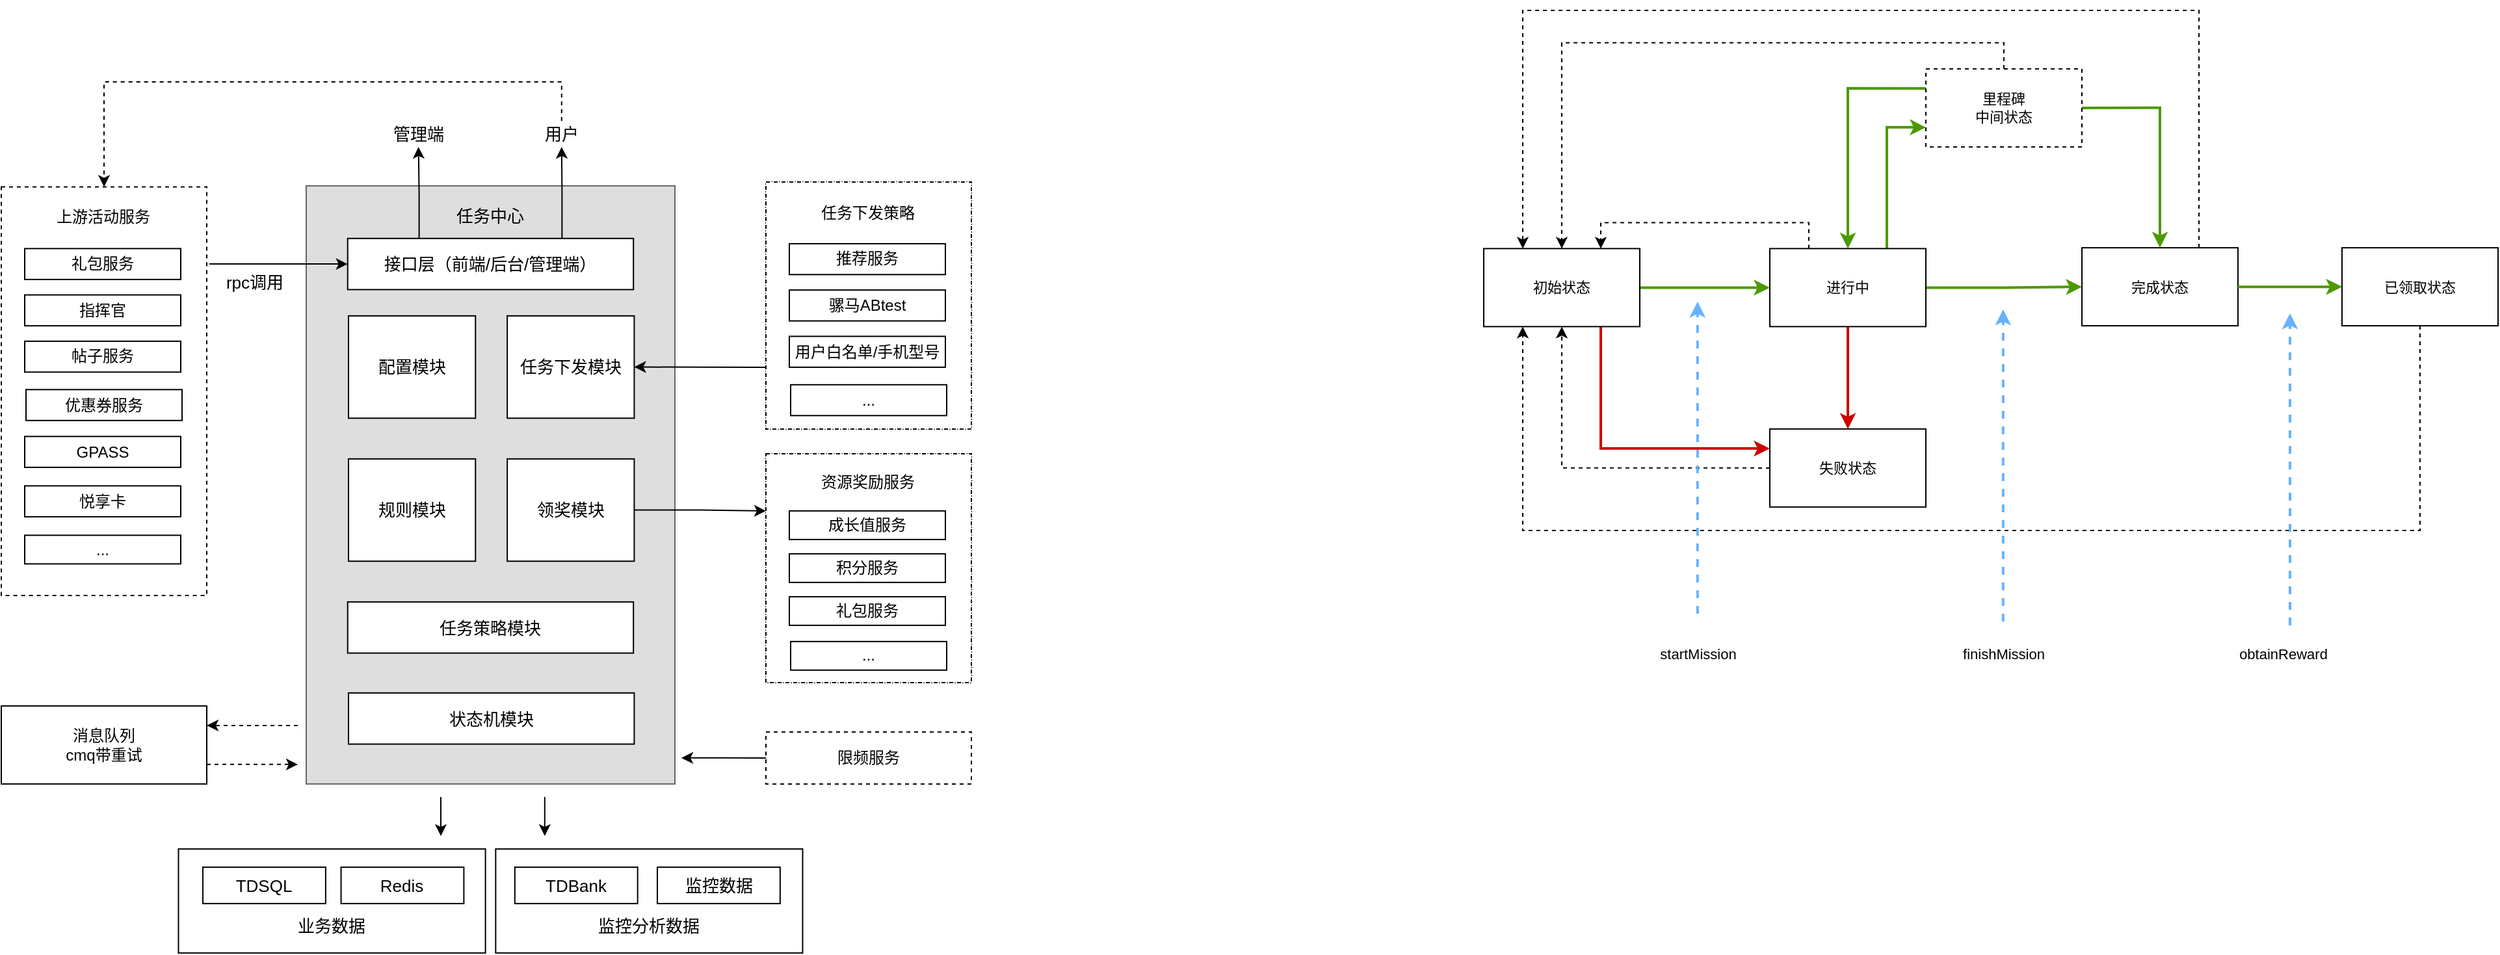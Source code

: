 <mxfile version="13.8.5" type="github">
  <diagram id="fUlSVY1tBTceYShjnSN3" name="第 1 页">
    <mxGraphModel dx="2500" dy="2065" grid="1" gridSize="10" guides="1" tooltips="1" connect="1" arrows="1" fold="1" page="1" pageScale="1" pageWidth="827" pageHeight="1169" math="0" shadow="0">
      <root>
        <mxCell id="0" />
        <mxCell id="1" parent="0" />
        <mxCell id="FoiQt1KAuYYiKZtzM87P-22" value="" style="group;dashed=1;dashPattern=1 1;fillColor=#ffffff;strokeColor=#000000;" vertex="1" connectable="0" parent="1">
          <mxGeometry x="-132" y="-8.06" width="158" height="190" as="geometry" />
        </mxCell>
        <mxCell id="FoiQt1KAuYYiKZtzM87P-23" value="" style="rounded=0;whiteSpace=wrap;html=1;dashed=1;" vertex="1" parent="FoiQt1KAuYYiKZtzM87P-22">
          <mxGeometry width="158" height="190" as="geometry" />
        </mxCell>
        <mxCell id="FoiQt1KAuYYiKZtzM87P-24" value="推荐服务" style="rounded=0;whiteSpace=wrap;html=1;" vertex="1" parent="FoiQt1KAuYYiKZtzM87P-22">
          <mxGeometry x="18" y="47.5" width="120" height="23.75" as="geometry" />
        </mxCell>
        <mxCell id="FoiQt1KAuYYiKZtzM87P-25" value="骡马ABtest" style="rounded=0;whiteSpace=wrap;html=1;" vertex="1" parent="FoiQt1KAuYYiKZtzM87P-22">
          <mxGeometry x="18" y="83.125" width="120" height="23.75" as="geometry" />
        </mxCell>
        <mxCell id="FoiQt1KAuYYiKZtzM87P-26" value="用户白名单/手机型号" style="rounded=0;whiteSpace=wrap;html=1;" vertex="1" parent="FoiQt1KAuYYiKZtzM87P-22">
          <mxGeometry x="18" y="118.75" width="120" height="23.75" as="geometry" />
        </mxCell>
        <mxCell id="FoiQt1KAuYYiKZtzM87P-27" value="任务下发策略" style="text;html=1;strokeColor=none;fillColor=none;align=center;verticalAlign=middle;whiteSpace=wrap;rounded=0;" vertex="1" parent="FoiQt1KAuYYiKZtzM87P-22">
          <mxGeometry x="36.5" y="15.833" width="83" height="15.833" as="geometry" />
        </mxCell>
        <mxCell id="FoiQt1KAuYYiKZtzM87P-28" value="..." style="rounded=0;whiteSpace=wrap;html=1;" vertex="1" parent="FoiQt1KAuYYiKZtzM87P-22">
          <mxGeometry x="19" y="155.958" width="120" height="23.75" as="geometry" />
        </mxCell>
        <mxCell id="FoiQt1KAuYYiKZtzM87P-20" value="" style="rounded=0;whiteSpace=wrap;html=1;fontSize=13;strokeColor=#666666;fontColor=#333333;fillColor=#DEDEDE;" vertex="1" parent="1">
          <mxGeometry x="-485.52" y="-5.06" width="283.52" height="460" as="geometry" />
        </mxCell>
        <mxCell id="FoiQt1KAuYYiKZtzM87P-2" value="任务下发模块" style="rounded=0;whiteSpace=wrap;html=1;fontSize=13;" vertex="1" parent="1">
          <mxGeometry x="-330.934" y="94.945" width="97.664" height="78.696" as="geometry" />
        </mxCell>
        <mxCell id="FoiQt1KAuYYiKZtzM87P-3" value="状态机模块" style="rounded=0;whiteSpace=wrap;html=1;fontSize=13;" vertex="1" parent="1">
          <mxGeometry x="-453.013" y="384.939" width="219.743" height="39.348" as="geometry" />
        </mxCell>
        <mxCell id="FoiQt1KAuYYiKZtzM87P-4" value="配置模块" style="rounded=0;whiteSpace=wrap;html=1;fontSize=13;" vertex="1" parent="1">
          <mxGeometry x="-453.013" y="94.945" width="97.664" height="78.696" as="geometry" />
        </mxCell>
        <mxCell id="FoiQt1KAuYYiKZtzM87P-31" style="edgeStyle=orthogonalEdgeStyle;rounded=0;orthogonalLoop=1;jettySize=auto;html=1;exitX=1;exitY=0.5;exitDx=0;exitDy=0;entryX=0;entryY=0.25;entryDx=0;entryDy=0;fontSize=13;" edge="1" parent="1" source="FoiQt1KAuYYiKZtzM87P-5" target="FoiQt1KAuYYiKZtzM87P-13">
          <mxGeometry relative="1" as="geometry" />
        </mxCell>
        <mxCell id="FoiQt1KAuYYiKZtzM87P-5" value="领奖模块" style="rounded=0;whiteSpace=wrap;html=1;fontSize=13;" vertex="1" parent="1">
          <mxGeometry x="-330.934" y="204.942" width="97.664" height="78.696" as="geometry" />
        </mxCell>
        <mxCell id="FoiQt1KAuYYiKZtzM87P-6" value="规则模块" style="rounded=0;whiteSpace=wrap;html=1;fontSize=13;" vertex="1" parent="1">
          <mxGeometry x="-453.013" y="204.942" width="97.664" height="78.696" as="geometry" />
        </mxCell>
        <mxCell id="FoiQt1KAuYYiKZtzM87P-7" value="任务策略模块" style="rounded=0;whiteSpace=wrap;html=1;fontSize=13;" vertex="1" parent="1">
          <mxGeometry x="-453.633" y="314.94" width="219.743" height="39.348" as="geometry" />
        </mxCell>
        <mxCell id="FoiQt1KAuYYiKZtzM87P-17" value="任务中心" style="text;html=1;strokeColor=none;fillColor=none;align=center;verticalAlign=middle;whiteSpace=wrap;rounded=0;fontSize=13;" vertex="1" parent="1">
          <mxGeometry x="-376.96" y="4.94" width="66.4" height="26.23" as="geometry" />
        </mxCell>
        <mxCell id="FoiQt1KAuYYiKZtzM87P-59" style="edgeStyle=orthogonalEdgeStyle;rounded=0;orthogonalLoop=1;jettySize=auto;html=1;exitX=0.5;exitY=0;exitDx=0;exitDy=0;entryX=0.5;entryY=0;entryDx=0;entryDy=0;dashed=1;fontSize=13;" edge="1" parent="1" source="FoiQt1KAuYYiKZtzM87P-32" target="FoiQt1KAuYYiKZtzM87P-38">
          <mxGeometry relative="1" as="geometry">
            <Array as="points">
              <mxPoint x="-289" y="-85" />
              <mxPoint x="-641" y="-85" />
            </Array>
          </mxGeometry>
        </mxCell>
        <mxCell id="FoiQt1KAuYYiKZtzM87P-32" value="用户" style="text;html=1;strokeColor=none;fillColor=none;align=center;verticalAlign=middle;whiteSpace=wrap;rounded=0;fontSize=13;" vertex="1" parent="1">
          <mxGeometry x="-309.1" y="-55.06" width="40" height="20" as="geometry" />
        </mxCell>
        <mxCell id="FoiQt1KAuYYiKZtzM87P-34" value="管理端" style="text;html=1;strokeColor=none;fillColor=none;align=center;verticalAlign=middle;whiteSpace=wrap;rounded=0;fontSize=13;" vertex="1" parent="1">
          <mxGeometry x="-423.09" y="-55.06" width="47.82" height="20" as="geometry" />
        </mxCell>
        <mxCell id="FoiQt1KAuYYiKZtzM87P-38" value="" style="rounded=0;whiteSpace=wrap;html=1;dashed=1;" vertex="1" parent="1">
          <mxGeometry x="-720" y="-4.31" width="158" height="314.31" as="geometry" />
        </mxCell>
        <mxCell id="FoiQt1KAuYYiKZtzM87P-39" value="礼包服务" style="rounded=0;whiteSpace=wrap;html=1;" vertex="1" parent="1">
          <mxGeometry x="-702" y="43.19" width="120" height="23.75" as="geometry" />
        </mxCell>
        <mxCell id="FoiQt1KAuYYiKZtzM87P-40" value="指挥官" style="rounded=0;whiteSpace=wrap;html=1;" vertex="1" parent="1">
          <mxGeometry x="-702" y="78.815" width="120" height="23.75" as="geometry" />
        </mxCell>
        <mxCell id="FoiQt1KAuYYiKZtzM87P-41" value="帖子服务" style="rounded=0;whiteSpace=wrap;html=1;" vertex="1" parent="1">
          <mxGeometry x="-702" y="114.44" width="120" height="23.75" as="geometry" />
        </mxCell>
        <mxCell id="FoiQt1KAuYYiKZtzM87P-42" value="上游活动服务" style="text;html=1;strokeColor=none;fillColor=none;align=center;verticalAlign=middle;whiteSpace=wrap;rounded=0;" vertex="1" parent="1">
          <mxGeometry x="-683.5" y="11.523" width="83" height="15.833" as="geometry" />
        </mxCell>
        <mxCell id="FoiQt1KAuYYiKZtzM87P-43" value="优惠券服务" style="rounded=0;whiteSpace=wrap;html=1;" vertex="1" parent="1">
          <mxGeometry x="-701" y="151.648" width="120" height="23.75" as="geometry" />
        </mxCell>
        <mxCell id="FoiQt1KAuYYiKZtzM87P-44" value="GPASS" style="rounded=0;whiteSpace=wrap;html=1;" vertex="1" parent="1">
          <mxGeometry x="-702" y="187.688" width="120" height="23.75" as="geometry" />
        </mxCell>
        <mxCell id="FoiQt1KAuYYiKZtzM87P-45" value="悦享卡" style="rounded=0;whiteSpace=wrap;html=1;" vertex="1" parent="1">
          <mxGeometry x="-702" y="225.688" width="120" height="23.75" as="geometry" />
        </mxCell>
        <mxCell id="FoiQt1KAuYYiKZtzM87P-53" value="..." style="rounded=0;whiteSpace=wrap;html=1;" vertex="1" parent="1">
          <mxGeometry x="-702" y="263.687" width="120" height="22" as="geometry" />
        </mxCell>
        <mxCell id="FoiQt1KAuYYiKZtzM87P-55" value="" style="endArrow=classic;html=1;fontSize=13;entryX=0;entryY=0.5;entryDx=0;entryDy=0;" edge="1" parent="1" target="FoiQt1KAuYYiKZtzM87P-112">
          <mxGeometry width="50" height="50" relative="1" as="geometry">
            <mxPoint x="-560" y="55" as="sourcePoint" />
            <mxPoint x="-492" y="145.94" as="targetPoint" />
          </mxGeometry>
        </mxCell>
        <mxCell id="FoiQt1KAuYYiKZtzM87P-56" value="rpc调用" style="text;html=1;strokeColor=none;fillColor=none;align=center;verticalAlign=middle;whiteSpace=wrap;rounded=0;fontSize=13;" vertex="1" parent="1">
          <mxGeometry x="-550" y="58.82" width="50" height="20" as="geometry" />
        </mxCell>
        <mxCell id="FoiQt1KAuYYiKZtzM87P-68" style="edgeStyle=orthogonalEdgeStyle;rounded=0;orthogonalLoop=1;jettySize=auto;html=1;exitX=1;exitY=0.75;exitDx=0;exitDy=0;dashed=1;fontSize=13;" edge="1" parent="1" source="FoiQt1KAuYYiKZtzM87P-65">
          <mxGeometry relative="1" as="geometry">
            <mxPoint x="-492" y="439.94" as="targetPoint" />
          </mxGeometry>
        </mxCell>
        <mxCell id="FoiQt1KAuYYiKZtzM87P-65" value="消息队列&lt;br&gt;cmq带重试" style="rounded=0;whiteSpace=wrap;html=1;" vertex="1" parent="1">
          <mxGeometry x="-720" y="394.94" width="158" height="60" as="geometry" />
        </mxCell>
        <mxCell id="FoiQt1KAuYYiKZtzM87P-67" value="" style="endArrow=classic;html=1;dashed=1;fontSize=13;entryX=1;entryY=0.25;entryDx=0;entryDy=0;" edge="1" parent="1" target="FoiQt1KAuYYiKZtzM87P-65">
          <mxGeometry width="50" height="50" relative="1" as="geometry">
            <mxPoint x="-492" y="409.94" as="sourcePoint" />
            <mxPoint x="-542" y="324.94" as="targetPoint" />
          </mxGeometry>
        </mxCell>
        <mxCell id="FoiQt1KAuYYiKZtzM87P-69" style="edgeStyle=orthogonalEdgeStyle;rounded=0;orthogonalLoop=1;jettySize=auto;html=1;exitX=0;exitY=0.75;exitDx=0;exitDy=0;fontSize=13;" edge="1" parent="1" source="FoiQt1KAuYYiKZtzM87P-23" target="FoiQt1KAuYYiKZtzM87P-2">
          <mxGeometry relative="1" as="geometry" />
        </mxCell>
        <mxCell id="FoiQt1KAuYYiKZtzM87P-88" style="edgeStyle=orthogonalEdgeStyle;rounded=0;orthogonalLoop=1;jettySize=auto;html=1;exitX=0;exitY=0.5;exitDx=0;exitDy=0;fontSize=13;" edge="1" parent="1" source="FoiQt1KAuYYiKZtzM87P-87">
          <mxGeometry relative="1" as="geometry">
            <mxPoint x="-197" y="434.94" as="targetPoint" />
          </mxGeometry>
        </mxCell>
        <mxCell id="FoiQt1KAuYYiKZtzM87P-87" value="限频服务" style="rounded=0;whiteSpace=wrap;html=1;dashed=1;" vertex="1" parent="1">
          <mxGeometry x="-132" y="414.94" width="158" height="40" as="geometry" />
        </mxCell>
        <mxCell id="FoiQt1KAuYYiKZtzM87P-71" value="" style="rounded=0;whiteSpace=wrap;html=1;fontSize=13;" vertex="1" parent="1">
          <mxGeometry x="-339.83" y="504.94" width="236.07" height="80" as="geometry" />
        </mxCell>
        <mxCell id="FoiQt1KAuYYiKZtzM87P-70" value="" style="rounded=0;whiteSpace=wrap;html=1;fontSize=13;" vertex="1" parent="1">
          <mxGeometry x="-583.76" y="504.94" width="236.07" height="80" as="geometry" />
        </mxCell>
        <mxCell id="FoiQt1KAuYYiKZtzM87P-60" value="TDSQL" style="rounded=0;whiteSpace=wrap;html=1;fontSize=13;" vertex="1" parent="1">
          <mxGeometry x="-564.985" y="518.94" width="94.426" height="28" as="geometry" />
        </mxCell>
        <mxCell id="FoiQt1KAuYYiKZtzM87P-61" value="Redis" style="rounded=0;whiteSpace=wrap;html=1;fontSize=13;" vertex="1" parent="1">
          <mxGeometry x="-458.724" y="518.94" width="94.426" height="28" as="geometry" />
        </mxCell>
        <mxCell id="FoiQt1KAuYYiKZtzM87P-62" value="TDBank" style="rounded=0;whiteSpace=wrap;html=1;fontSize=13;" vertex="1" parent="1">
          <mxGeometry x="-325.087" y="518.94" width="94.426" height="28" as="geometry" />
        </mxCell>
        <mxCell id="FoiQt1KAuYYiKZtzM87P-72" value="监控数据" style="rounded=0;whiteSpace=wrap;html=1;fontSize=13;" vertex="1" parent="1">
          <mxGeometry x="-215.498" y="518.94" width="94.426" height="28" as="geometry" />
        </mxCell>
        <mxCell id="FoiQt1KAuYYiKZtzM87P-89" value="业务数据" style="text;html=1;strokeColor=none;fillColor=none;align=center;verticalAlign=middle;whiteSpace=wrap;rounded=0;fontSize=13;" vertex="1" parent="1">
          <mxGeometry x="-503.51" y="557.44" width="75.57" height="14" as="geometry" />
        </mxCell>
        <mxCell id="FoiQt1KAuYYiKZtzM87P-90" value="监控分析数据" style="text;html=1;strokeColor=none;fillColor=none;align=center;verticalAlign=middle;whiteSpace=wrap;rounded=0;fontSize=13;" vertex="1" parent="1">
          <mxGeometry x="-261.55" y="557.44" width="79.51" height="14" as="geometry" />
        </mxCell>
        <mxCell id="FoiQt1KAuYYiKZtzM87P-93" value="" style="endArrow=classic;html=1;fontSize=11;" edge="1" parent="1">
          <mxGeometry width="50" height="50" relative="1" as="geometry">
            <mxPoint x="-382" y="464.94" as="sourcePoint" />
            <mxPoint x="-382" y="494.94" as="targetPoint" />
          </mxGeometry>
        </mxCell>
        <mxCell id="FoiQt1KAuYYiKZtzM87P-94" value="" style="endArrow=classic;html=1;fontSize=11;" edge="1" parent="1">
          <mxGeometry width="50" height="50" relative="1" as="geometry">
            <mxPoint x="-302.1" y="464.94" as="sourcePoint" />
            <mxPoint x="-302.1" y="494.94" as="targetPoint" />
          </mxGeometry>
        </mxCell>
        <mxCell id="FoiQt1KAuYYiKZtzM87P-113" style="edgeStyle=orthogonalEdgeStyle;rounded=0;orthogonalLoop=1;jettySize=auto;html=1;exitX=0.75;exitY=0;exitDx=0;exitDy=0;entryX=0.5;entryY=1;entryDx=0;entryDy=0;fontSize=11;" edge="1" parent="1" source="FoiQt1KAuYYiKZtzM87P-112" target="FoiQt1KAuYYiKZtzM87P-32">
          <mxGeometry relative="1" as="geometry" />
        </mxCell>
        <mxCell id="FoiQt1KAuYYiKZtzM87P-114" style="edgeStyle=orthogonalEdgeStyle;rounded=0;orthogonalLoop=1;jettySize=auto;html=1;exitX=0.25;exitY=0;exitDx=0;exitDy=0;entryX=0.5;entryY=1;entryDx=0;entryDy=0;fontSize=11;" edge="1" parent="1" source="FoiQt1KAuYYiKZtzM87P-112" target="FoiQt1KAuYYiKZtzM87P-34">
          <mxGeometry relative="1" as="geometry" />
        </mxCell>
        <mxCell id="FoiQt1KAuYYiKZtzM87P-112" value="接口层（前端/后台/管理端）" style="rounded=0;whiteSpace=wrap;html=1;fontSize=13;" vertex="1" parent="1">
          <mxGeometry x="-453.633" y="35.39" width="219.743" height="39.348" as="geometry" />
        </mxCell>
        <mxCell id="FoiQt1KAuYYiKZtzM87P-133" style="edgeStyle=orthogonalEdgeStyle;rounded=0;orthogonalLoop=1;jettySize=auto;html=1;exitX=1;exitY=0.5;exitDx=0;exitDy=0;fontSize=11;strokeColor=#4D9900;strokeWidth=2;" edge="1" parent="1" source="FoiQt1KAuYYiKZtzM87P-128" target="FoiQt1KAuYYiKZtzM87P-130">
          <mxGeometry relative="1" as="geometry" />
        </mxCell>
        <mxCell id="FoiQt1KAuYYiKZtzM87P-149" style="edgeStyle=orthogonalEdgeStyle;rounded=0;orthogonalLoop=1;jettySize=auto;html=1;exitX=0.75;exitY=1;exitDx=0;exitDy=0;entryX=0;entryY=0.25;entryDx=0;entryDy=0;fontSize=11;strokeColor=#CC0000;strokeWidth=2;" edge="1" parent="1" source="FoiQt1KAuYYiKZtzM87P-128" target="FoiQt1KAuYYiKZtzM87P-136">
          <mxGeometry relative="1" as="geometry" />
        </mxCell>
        <mxCell id="FoiQt1KAuYYiKZtzM87P-128" value="初始状态" style="rounded=0;whiteSpace=wrap;html=1;strokeWidth=1;fontSize=11;" vertex="1" parent="1">
          <mxGeometry x="420" y="43.19" width="120" height="60" as="geometry" />
        </mxCell>
        <mxCell id="FoiQt1KAuYYiKZtzM87P-134" style="edgeStyle=orthogonalEdgeStyle;rounded=0;orthogonalLoop=1;jettySize=auto;html=1;exitX=1;exitY=0.5;exitDx=0;exitDy=0;fontSize=11;strokeColor=#4D9900;strokeWidth=2;" edge="1" parent="1" source="FoiQt1KAuYYiKZtzM87P-130" target="FoiQt1KAuYYiKZtzM87P-131">
          <mxGeometry relative="1" as="geometry" />
        </mxCell>
        <mxCell id="FoiQt1KAuYYiKZtzM87P-139" style="edgeStyle=orthogonalEdgeStyle;rounded=0;orthogonalLoop=1;jettySize=auto;html=1;exitX=0.75;exitY=0;exitDx=0;exitDy=0;entryX=0;entryY=0.75;entryDx=0;entryDy=0;fontSize=11;strokeColor=#4D9900;strokeWidth=2;" edge="1" parent="1" source="FoiQt1KAuYYiKZtzM87P-130" target="FoiQt1KAuYYiKZtzM87P-137">
          <mxGeometry relative="1" as="geometry" />
        </mxCell>
        <mxCell id="FoiQt1KAuYYiKZtzM87P-142" style="edgeStyle=orthogonalEdgeStyle;rounded=0;orthogonalLoop=1;jettySize=auto;html=1;exitX=0.5;exitY=1;exitDx=0;exitDy=0;fontSize=11;strokeWidth=2;strokeColor=#CC0000;" edge="1" parent="1" source="FoiQt1KAuYYiKZtzM87P-130" target="FoiQt1KAuYYiKZtzM87P-136">
          <mxGeometry relative="1" as="geometry" />
        </mxCell>
        <mxCell id="FoiQt1KAuYYiKZtzM87P-144" style="edgeStyle=orthogonalEdgeStyle;rounded=0;orthogonalLoop=1;jettySize=auto;html=1;exitX=0.25;exitY=0;exitDx=0;exitDy=0;entryX=0.75;entryY=0;entryDx=0;entryDy=0;fontSize=11;dashed=1;" edge="1" parent="1" source="FoiQt1KAuYYiKZtzM87P-130" target="FoiQt1KAuYYiKZtzM87P-128">
          <mxGeometry relative="1" as="geometry" />
        </mxCell>
        <mxCell id="FoiQt1KAuYYiKZtzM87P-130" value="进行中" style="rounded=0;whiteSpace=wrap;html=1;strokeWidth=1;fontSize=11;" vertex="1" parent="1">
          <mxGeometry x="640" y="43.19" width="120" height="60" as="geometry" />
        </mxCell>
        <mxCell id="FoiQt1KAuYYiKZtzM87P-135" style="edgeStyle=orthogonalEdgeStyle;rounded=0;orthogonalLoop=1;jettySize=auto;html=1;exitX=1;exitY=0.5;exitDx=0;exitDy=0;fontSize=11;strokeColor=#4D9900;" edge="1" parent="1" source="FoiQt1KAuYYiKZtzM87P-131" target="FoiQt1KAuYYiKZtzM87P-132">
          <mxGeometry relative="1" as="geometry" />
        </mxCell>
        <mxCell id="FoiQt1KAuYYiKZtzM87P-146" style="edgeStyle=orthogonalEdgeStyle;rounded=0;orthogonalLoop=1;jettySize=auto;html=1;exitX=0.75;exitY=0;exitDx=0;exitDy=0;entryX=0.25;entryY=0;entryDx=0;entryDy=0;fontSize=11;dashed=1;" edge="1" parent="1" source="FoiQt1KAuYYiKZtzM87P-131" target="FoiQt1KAuYYiKZtzM87P-128">
          <mxGeometry relative="1" as="geometry">
            <Array as="points">
              <mxPoint x="970" y="-140" />
              <mxPoint x="450" y="-140" />
            </Array>
          </mxGeometry>
        </mxCell>
        <mxCell id="FoiQt1KAuYYiKZtzM87P-131" value="完成状态" style="rounded=0;whiteSpace=wrap;html=1;strokeWidth=1;fontSize=11;" vertex="1" parent="1">
          <mxGeometry x="880" y="42.56" width="120" height="60" as="geometry" />
        </mxCell>
        <mxCell id="FoiQt1KAuYYiKZtzM87P-148" style="edgeStyle=orthogonalEdgeStyle;rounded=0;orthogonalLoop=1;jettySize=auto;html=1;exitX=0.5;exitY=1;exitDx=0;exitDy=0;entryX=0.25;entryY=1;entryDx=0;entryDy=0;fontSize=11;dashed=1;" edge="1" parent="1" source="FoiQt1KAuYYiKZtzM87P-132" target="FoiQt1KAuYYiKZtzM87P-128">
          <mxGeometry relative="1" as="geometry">
            <Array as="points">
              <mxPoint x="1140" y="260" />
              <mxPoint x="450" y="260" />
            </Array>
          </mxGeometry>
        </mxCell>
        <mxCell id="FoiQt1KAuYYiKZtzM87P-132" value="已领取状态" style="rounded=0;whiteSpace=wrap;html=1;strokeWidth=1;fontSize=11;" vertex="1" parent="1">
          <mxGeometry x="1080" y="42.56" width="120" height="60" as="geometry" />
        </mxCell>
        <mxCell id="FoiQt1KAuYYiKZtzM87P-143" style="edgeStyle=orthogonalEdgeStyle;rounded=0;orthogonalLoop=1;jettySize=auto;html=1;exitX=0;exitY=0.5;exitDx=0;exitDy=0;fontSize=11;dashed=1;" edge="1" parent="1" source="FoiQt1KAuYYiKZtzM87P-136" target="FoiQt1KAuYYiKZtzM87P-128">
          <mxGeometry relative="1" as="geometry" />
        </mxCell>
        <mxCell id="FoiQt1KAuYYiKZtzM87P-136" value="失败状态" style="rounded=0;whiteSpace=wrap;html=1;strokeWidth=1;fontSize=11;" vertex="1" parent="1">
          <mxGeometry x="640" y="181.94" width="120" height="60" as="geometry" />
        </mxCell>
        <mxCell id="FoiQt1KAuYYiKZtzM87P-140" style="edgeStyle=orthogonalEdgeStyle;rounded=0;orthogonalLoop=1;jettySize=auto;html=1;exitX=0;exitY=0.25;exitDx=0;exitDy=0;entryX=0.5;entryY=0;entryDx=0;entryDy=0;fontSize=11;strokeColor=#4D9900;strokeWidth=2;" edge="1" parent="1" source="FoiQt1KAuYYiKZtzM87P-137" target="FoiQt1KAuYYiKZtzM87P-130">
          <mxGeometry relative="1" as="geometry" />
        </mxCell>
        <mxCell id="FoiQt1KAuYYiKZtzM87P-141" style="edgeStyle=orthogonalEdgeStyle;rounded=0;orthogonalLoop=1;jettySize=auto;html=1;exitX=1;exitY=0.5;exitDx=0;exitDy=0;fontSize=11;strokeColor=#4D9900;strokeWidth=2;" edge="1" parent="1" source="FoiQt1KAuYYiKZtzM87P-137" target="FoiQt1KAuYYiKZtzM87P-131">
          <mxGeometry relative="1" as="geometry" />
        </mxCell>
        <mxCell id="FoiQt1KAuYYiKZtzM87P-147" style="edgeStyle=orthogonalEdgeStyle;rounded=0;orthogonalLoop=1;jettySize=auto;html=1;exitX=0.5;exitY=0;exitDx=0;exitDy=0;fontSize=11;dashed=1;" edge="1" parent="1" source="FoiQt1KAuYYiKZtzM87P-137" target="FoiQt1KAuYYiKZtzM87P-128">
          <mxGeometry relative="1" as="geometry" />
        </mxCell>
        <mxCell id="FoiQt1KAuYYiKZtzM87P-137" value="里程碑&lt;br&gt;中间状态" style="rounded=0;whiteSpace=wrap;html=1;strokeWidth=1;fontSize=11;dashed=1;" vertex="1" parent="1">
          <mxGeometry x="760" y="-95.06" width="120" height="60" as="geometry" />
        </mxCell>
        <mxCell id="FoiQt1KAuYYiKZtzM87P-159" style="edgeStyle=orthogonalEdgeStyle;rounded=0;orthogonalLoop=1;jettySize=auto;html=1;exitX=1;exitY=0.5;exitDx=0;exitDy=0;fontSize=11;strokeColor=#4D9900;strokeWidth=2;" edge="1" parent="1">
          <mxGeometry relative="1" as="geometry">
            <mxPoint x="1000" y="72.6" as="sourcePoint" />
            <mxPoint x="1080" y="72.6" as="targetPoint" />
          </mxGeometry>
        </mxCell>
        <mxCell id="FoiQt1KAuYYiKZtzM87P-162" value="" style="endArrow=classic;html=1;dashed=1;strokeWidth=2;fontSize=11;fillColor=#dae8fc;strokeColor=#66B2FF;" edge="1" parent="1">
          <mxGeometry width="50" height="50" relative="1" as="geometry">
            <mxPoint x="819.41" y="329.94" as="sourcePoint" />
            <mxPoint x="819.41" y="89.94" as="targetPoint" />
          </mxGeometry>
        </mxCell>
        <mxCell id="FoiQt1KAuYYiKZtzM87P-163" value="" style="endArrow=classic;html=1;dashed=1;strokeWidth=2;fontSize=11;fillColor=#dae8fc;strokeColor=#66B2FF;" edge="1" parent="1">
          <mxGeometry width="50" height="50" relative="1" as="geometry">
            <mxPoint x="1040.0" y="332.94" as="sourcePoint" />
            <mxPoint x="1040.0" y="92.94" as="targetPoint" />
          </mxGeometry>
        </mxCell>
        <mxCell id="FoiQt1KAuYYiKZtzM87P-164" value="startMission" style="text;html=1;strokeColor=none;fillColor=none;align=center;verticalAlign=middle;whiteSpace=wrap;rounded=0;dashed=1;fontSize=11;" vertex="1" parent="1">
          <mxGeometry x="550" y="345" width="70" height="20" as="geometry" />
        </mxCell>
        <mxCell id="FoiQt1KAuYYiKZtzM87P-165" value="finishMission" style="text;html=1;strokeColor=none;fillColor=none;align=center;verticalAlign=middle;whiteSpace=wrap;rounded=0;dashed=1;fontSize=11;" vertex="1" parent="1">
          <mxGeometry x="785" y="345" width="70" height="20" as="geometry" />
        </mxCell>
        <mxCell id="FoiQt1KAuYYiKZtzM87P-166" value="obtainReward" style="text;html=1;strokeColor=none;fillColor=none;align=center;verticalAlign=middle;whiteSpace=wrap;rounded=0;dashed=1;fontSize=11;" vertex="1" parent="1">
          <mxGeometry x="1000" y="345" width="70" height="20" as="geometry" />
        </mxCell>
        <mxCell id="FoiQt1KAuYYiKZtzM87P-169" value="" style="endArrow=classic;html=1;dashed=1;strokeWidth=2;fontSize=11;rounded=0;strokeColor=#66B2FF;" edge="1" parent="1">
          <mxGeometry width="50" height="50" relative="1" as="geometry">
            <mxPoint x="584.41" y="324" as="sourcePoint" />
            <mxPoint x="584.41" y="84" as="targetPoint" />
          </mxGeometry>
        </mxCell>
        <mxCell id="FoiQt1KAuYYiKZtzM87P-15" value="" style="group;dashed=1;strokeColor=#000000;dashPattern=1 1;fillColor=#ffffff;container=0;" vertex="1" connectable="0" parent="1">
          <mxGeometry x="-132" y="200.94" width="158" height="176" as="geometry" />
        </mxCell>
        <mxCell id="FoiQt1KAuYYiKZtzM87P-13" value="" style="rounded=0;whiteSpace=wrap;html=1;dashed=1;" vertex="1" parent="1">
          <mxGeometry x="-132" y="200.94" width="158" height="176" as="geometry" />
        </mxCell>
        <mxCell id="FoiQt1KAuYYiKZtzM87P-8" value="成长值服务" style="rounded=0;whiteSpace=wrap;html=1;" vertex="1" parent="1">
          <mxGeometry x="-114" y="244.94" width="120" height="22" as="geometry" />
        </mxCell>
        <mxCell id="FoiQt1KAuYYiKZtzM87P-9" value="积分服务" style="rounded=0;whiteSpace=wrap;html=1;" vertex="1" parent="1">
          <mxGeometry x="-114" y="277.94" width="120" height="22" as="geometry" />
        </mxCell>
        <mxCell id="FoiQt1KAuYYiKZtzM87P-10" value="礼包服务" style="rounded=0;whiteSpace=wrap;html=1;" vertex="1" parent="1">
          <mxGeometry x="-114" y="310.94" width="120" height="22" as="geometry" />
        </mxCell>
        <mxCell id="FoiQt1KAuYYiKZtzM87P-11" value="资源奖励服务" style="text;html=1;strokeColor=none;fillColor=none;align=center;verticalAlign=middle;whiteSpace=wrap;rounded=0;" vertex="1" parent="1">
          <mxGeometry x="-95.5" y="215.607" width="83" height="14.667" as="geometry" />
        </mxCell>
        <mxCell id="FoiQt1KAuYYiKZtzM87P-14" value="..." style="rounded=0;whiteSpace=wrap;html=1;" vertex="1" parent="1">
          <mxGeometry x="-113" y="345.407" width="120" height="22" as="geometry" />
        </mxCell>
      </root>
    </mxGraphModel>
  </diagram>
</mxfile>
